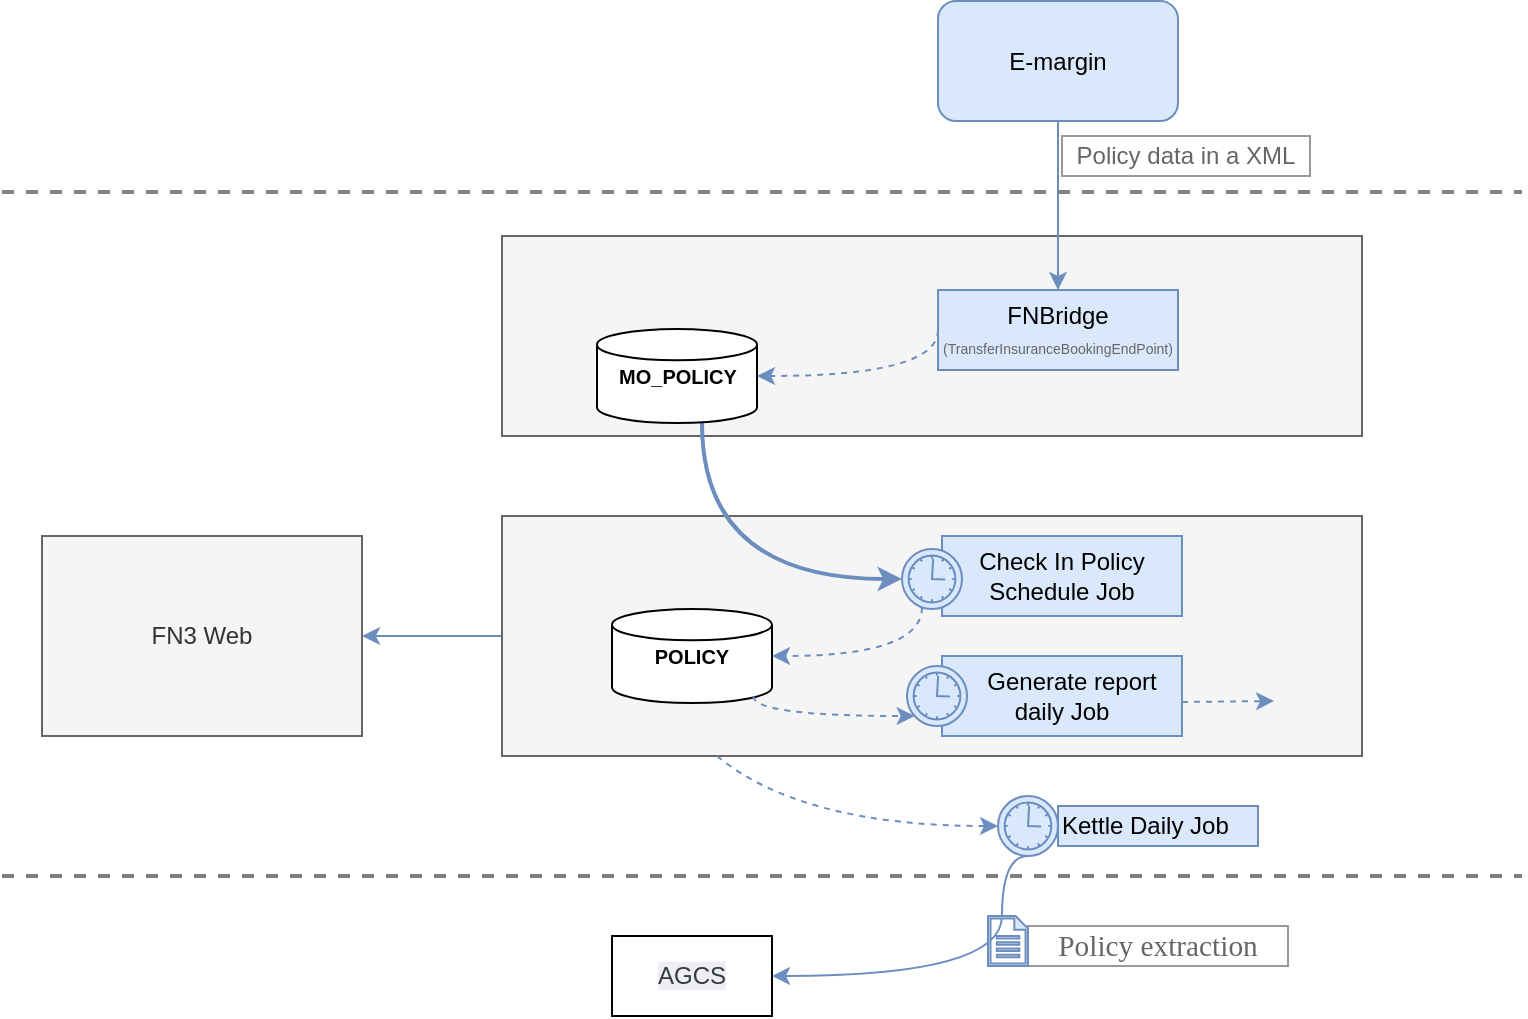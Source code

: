 <mxfile version="11.3.0" type="github" pages="1"><diagram id="NtpTBfgFcvfqQpoU66r8" name="Page-1"><mxGraphModel dx="1635" dy="1008" grid="1" gridSize="10" guides="1" tooltips="1" connect="1" arrows="1" fold="1" page="1" pageScale="1" pageWidth="850" pageHeight="1100" math="0" shadow="0"><root><mxCell id="0"/><mxCell id="1" parent="0"/><mxCell id="2WfdGl6VuEx7sWGfv-vh-99" value="&lt;span style=&quot;font-size: 11.0pt ; line-height: 115% ; font-family: &amp;#34;calibri&amp;#34; , &amp;#34;sans-serif&amp;#34;&quot;&gt;Policy extraction&lt;/span&gt;" style="rounded=0;whiteSpace=wrap;html=1;fontColor=#666666;strokeColor=#999999;" vertex="1" parent="1"><mxGeometry x="573" y="655" width="130" height="20" as="geometry"/></mxCell><mxCell id="2WfdGl6VuEx7sWGfv-vh-91" style="edgeStyle=orthogonalEdgeStyle;rounded=0;orthogonalLoop=1;jettySize=auto;html=1;fillColor=#dae8fc;strokeColor=#6c8ebf;" edge="1" parent="1" source="2WfdGl6VuEx7sWGfv-vh-2" target="2WfdGl6VuEx7sWGfv-vh-88"><mxGeometry relative="1" as="geometry"/></mxCell><mxCell id="2WfdGl6VuEx7sWGfv-vh-2" value="" style="rounded=0;whiteSpace=wrap;html=1;strokeColor=#666666;fillColor=#f5f5f5;fontColor=#333333;" vertex="1" parent="1"><mxGeometry x="310" y="450" width="430" height="120" as="geometry"/></mxCell><mxCell id="2WfdGl6VuEx7sWGfv-vh-3" value="" style="rounded=0;whiteSpace=wrap;html=1;strokeColor=#666666;fillColor=#f5f5f5;fontColor=#333333;" vertex="1" parent="1"><mxGeometry x="310" y="310" width="430" height="100" as="geometry"/></mxCell><mxCell id="2WfdGl6VuEx7sWGfv-vh-7" value="" style="endArrow=none;dashed=1;html=1;strokeColor=#808080;strokeWidth=2;" edge="1" parent="1"><mxGeometry width="50" height="50" relative="1" as="geometry"><mxPoint x="60" y="288" as="sourcePoint"/><mxPoint x="820" y="288" as="targetPoint"/></mxGeometry></mxCell><mxCell id="2WfdGl6VuEx7sWGfv-vh-8" value="" style="endArrow=none;dashed=1;html=1;strokeColor=#808080;strokeWidth=2;" edge="1" parent="1"><mxGeometry width="50" height="50" relative="1" as="geometry"><mxPoint x="60" y="630" as="sourcePoint"/><mxPoint x="820" y="630" as="targetPoint"/></mxGeometry></mxCell><mxCell id="2WfdGl6VuEx7sWGfv-vh-9" style="edgeStyle=orthogonalEdgeStyle;curved=1;rounded=0;orthogonalLoop=1;jettySize=auto;html=1;fillColor=#dae8fc;strokeColor=#6c8ebf;" edge="1" parent="1" source="2WfdGl6VuEx7sWGfv-vh-10" target="2WfdGl6VuEx7sWGfv-vh-14"><mxGeometry relative="1" as="geometry"/></mxCell><mxCell id="2WfdGl6VuEx7sWGfv-vh-10" value="E-margin" style="rounded=1;whiteSpace=wrap;html=1;fillColor=#dae8fc;strokeColor=#6c8ebf;" vertex="1" parent="1"><mxGeometry x="528" y="192.5" width="120" height="60" as="geometry"/></mxCell><mxCell id="2WfdGl6VuEx7sWGfv-vh-14" value="FNBridge&lt;br&gt;&lt;font style=&quot;font-size: 7px&quot; color=&quot;#666666&quot;&gt;(&lt;span&gt;TransferInsuranceBookingEndPoint&lt;/span&gt;&lt;span&gt;)&lt;/span&gt;&lt;/font&gt;&lt;br&gt;" style="rounded=0;whiteSpace=wrap;html=1;fillColor=#dae8fc;strokeColor=#6c8ebf;" vertex="1" parent="1"><mxGeometry x="528" y="337" width="120" height="40" as="geometry"/></mxCell><mxCell id="2WfdGl6VuEx7sWGfv-vh-18" value="Check In Policy Schedule Job" style="rounded=0;whiteSpace=wrap;html=1;fillColor=#dae8fc;strokeColor=#6c8ebf;" vertex="1" parent="1"><mxGeometry x="530" y="460" width="120" height="40" as="geometry"/></mxCell><mxCell id="2WfdGl6VuEx7sWGfv-vh-19" value="" style="shape=mxgraph.bpmn.shape;html=1;verticalLabelPosition=bottom;labelBackgroundColor=#ffffff;verticalAlign=top;align=center;perimeter=ellipsePerimeter;outlineConnect=0;outline=standard;symbol=timer;fillColor=#dae8fc;strokeColor=#6c8ebf;" vertex="1" parent="1"><mxGeometry x="510" y="466.5" width="30" height="30" as="geometry"/></mxCell><mxCell id="2WfdGl6VuEx7sWGfv-vh-20" style="edgeStyle=orthogonalEdgeStyle;curved=1;rounded=0;orthogonalLoop=1;jettySize=auto;html=1;fillColor=#dae8fc;strokeColor=#6c8ebf;entryX=0;entryY=0.5;entryDx=0;entryDy=0;strokeWidth=2;" edge="1" parent="1" source="2WfdGl6VuEx7sWGfv-vh-21" target="2WfdGl6VuEx7sWGfv-vh-19"><mxGeometry relative="1" as="geometry"><Array as="points"><mxPoint x="410" y="481"/></Array><mxPoint x="510" y="481" as="targetPoint"/></mxGeometry></mxCell><mxCell id="2WfdGl6VuEx7sWGfv-vh-21" value="MO_POLICY" style="strokeWidth=1;html=1;shape=mxgraph.flowchart.database;whiteSpace=wrap;fontSize=10;fontStyle=1" vertex="1" parent="1"><mxGeometry x="357.5" y="356.5" width="80" height="47" as="geometry"/></mxCell><mxCell id="2WfdGl6VuEx7sWGfv-vh-23" value="POLICY" style="strokeWidth=1;html=1;shape=mxgraph.flowchart.database;whiteSpace=wrap;fontSize=10;fontStyle=1" vertex="1" parent="1"><mxGeometry x="365" y="496.5" width="80" height="47" as="geometry"/></mxCell><mxCell id="2WfdGl6VuEx7sWGfv-vh-30" value="" style="endArrow=classic;html=1;entryX=1;entryY=0.5;entryDx=0;entryDy=0;entryPerimeter=0;exitX=0;exitY=0.5;exitDx=0;exitDy=0;edgeStyle=orthogonalEdgeStyle;curved=1;fillColor=#dae8fc;strokeColor=#6c8ebf;dashed=1;" edge="1" parent="1" source="2WfdGl6VuEx7sWGfv-vh-14" target="2WfdGl6VuEx7sWGfv-vh-21"><mxGeometry width="50" height="50" relative="1" as="geometry"><mxPoint x="520" y="300" as="sourcePoint"/><mxPoint x="500" y="340" as="targetPoint"/><Array as="points"><mxPoint x="528" y="380"/></Array></mxGeometry></mxCell><mxCell id="2WfdGl6VuEx7sWGfv-vh-32" value="" style="endArrow=classic;html=1;entryX=1;entryY=0.5;entryDx=0;entryDy=0;entryPerimeter=0;edgeStyle=orthogonalEdgeStyle;curved=1;fillColor=#dae8fc;strokeColor=#6c8ebf;dashed=1;" edge="1" parent="1" source="2WfdGl6VuEx7sWGfv-vh-19" target="2WfdGl6VuEx7sWGfv-vh-23"><mxGeometry width="50" height="50" relative="1" as="geometry"><mxPoint x="460" y="560" as="sourcePoint"/><mxPoint x="510" y="510" as="targetPoint"/><Array as="points"><mxPoint x="520" y="520"/></Array></mxGeometry></mxCell><mxCell id="2WfdGl6VuEx7sWGfv-vh-39" value="&amp;nbsp; &amp;nbsp;Generate report daily Job" style="rounded=0;whiteSpace=wrap;html=1;fillColor=#dae8fc;strokeColor=#6c8ebf;" vertex="1" parent="1"><mxGeometry x="530" y="520" width="120" height="40" as="geometry"/></mxCell><mxCell id="2WfdGl6VuEx7sWGfv-vh-40" value="" style="endArrow=classic;html=1;exitX=0.883;exitY=0.925;exitDx=0;exitDy=0;exitPerimeter=0;edgeStyle=orthogonalEdgeStyle;curved=1;dashed=1;fillColor=#dae8fc;strokeColor=#6c8ebf;" edge="1" parent="1" source="2WfdGl6VuEx7sWGfv-vh-23" target="2WfdGl6VuEx7sWGfv-vh-41"><mxGeometry width="50" height="50" relative="1" as="geometry"><mxPoint x="460" y="590" as="sourcePoint"/><mxPoint x="510" y="540" as="targetPoint"/><Array as="points"><mxPoint x="436" y="550"/></Array></mxGeometry></mxCell><mxCell id="2WfdGl6VuEx7sWGfv-vh-41" value="" style="shape=mxgraph.bpmn.shape;html=1;verticalLabelPosition=bottom;labelBackgroundColor=#ffffff;verticalAlign=top;align=center;perimeter=ellipsePerimeter;outlineConnect=0;outline=standard;symbol=timer;fillColor=#dae8fc;strokeColor=#6c8ebf;" vertex="1" parent="1"><mxGeometry x="512.5" y="525" width="30" height="30" as="geometry"/></mxCell><mxCell id="2WfdGl6VuEx7sWGfv-vh-43" value="" style="endArrow=classic;html=1;dashed=1;entryX=0;entryY=0.5;entryDx=0;entryDy=0;entryPerimeter=0;fillColor=#dae8fc;strokeColor=#6c8ebf;" edge="1" parent="1"><mxGeometry width="50" height="50" relative="1" as="geometry"><mxPoint x="650" y="543" as="sourcePoint"/><mxPoint x="696" y="542.5" as="targetPoint"/></mxGeometry></mxCell><mxCell id="2WfdGl6VuEx7sWGfv-vh-88" value="FN3 Web" style="rounded=0;whiteSpace=wrap;html=1;strokeColor=#666666;fillColor=#f5f5f5;fontColor=#333333;" vertex="1" parent="1"><mxGeometry x="80" y="460" width="160" height="100" as="geometry"/></mxCell><mxCell id="2WfdGl6VuEx7sWGfv-vh-92" value="Policy data in a XML" style="rounded=0;whiteSpace=wrap;html=1;fontColor=#666666;strokeColor=#999999;" vertex="1" parent="1"><mxGeometry x="590" y="260" width="124" height="20" as="geometry"/></mxCell><mxCell id="2WfdGl6VuEx7sWGfv-vh-93" value="&lt;span style=&quot;color: rgb(54 , 57 , 61) ; font-family: &amp;#34;arimo&amp;#34; , &amp;#34;tahoma&amp;#34; , , &amp;#34;nanumgothic&amp;#34; , , &amp;#34;맑은 고딕&amp;#34; , &amp;#34;malgun gothic&amp;#34; , &amp;#34;맑은 고딕&amp;#34; , , &amp;#34;dotum&amp;#34; , , sans-serif ; background-color: rgb(236 , 238 , 243)&quot;&gt;AGCS&lt;/span&gt;" style="rounded=0;whiteSpace=wrap;html=1;strokeWidth=1;" vertex="1" parent="1"><mxGeometry x="365" y="660" width="80" height="40" as="geometry"/></mxCell><mxCell id="2WfdGl6VuEx7sWGfv-vh-94" style="edgeStyle=orthogonalEdgeStyle;curved=1;rounded=0;orthogonalLoop=1;jettySize=auto;html=1;entryX=1;entryY=0.5;entryDx=0;entryDy=0;fillColor=#dae8fc;strokeColor=#6c8ebf;exitX=0.5;exitY=1;exitDx=0;exitDy=0;" edge="1" parent="1" source="2WfdGl6VuEx7sWGfv-vh-95" target="2WfdGl6VuEx7sWGfv-vh-93"><mxGeometry relative="1" as="geometry"><Array as="points"><mxPoint x="560" y="620"/><mxPoint x="560" y="680"/></Array></mxGeometry></mxCell><mxCell id="2WfdGl6VuEx7sWGfv-vh-95" value="" style="shape=mxgraph.bpmn.shape;html=1;verticalLabelPosition=bottom;labelBackgroundColor=#ffffff;verticalAlign=top;align=center;perimeter=ellipsePerimeter;outlineConnect=0;outline=standard;symbol=timer;fillColor=#dae8fc;strokeColor=#6c8ebf;" vertex="1" parent="1"><mxGeometry x="558" y="590" width="30" height="30" as="geometry"/></mxCell><mxCell id="2WfdGl6VuEx7sWGfv-vh-96" value="Kettle Daily Job" style="text;html=1;resizable=0;points=[];autosize=1;align=left;verticalAlign=top;spacingTop=-4;fillColor=#dae8fc;strokeColor=#6c8ebf;" vertex="1" parent="1"><mxGeometry x="588" y="595" width="100" height="20" as="geometry"/></mxCell><mxCell id="2WfdGl6VuEx7sWGfv-vh-97" value="" style="shadow=0;dashed=0;html=1;strokeColor=#6c8ebf;labelPosition=center;verticalLabelPosition=bottom;verticalAlign=top;align=center;shape=mxgraph.mscae.enterprise.document;fillColor=#dae8fc;" vertex="1" parent="1"><mxGeometry x="553" y="650" width="20" height="25" as="geometry"/></mxCell><mxCell id="2WfdGl6VuEx7sWGfv-vh-98" value="" style="endArrow=classic;html=1;fontColor=#666666;entryX=0;entryY=0.5;entryDx=0;entryDy=0;exitX=0.25;exitY=1;exitDx=0;exitDy=0;curved=1;fillColor=#dae8fc;strokeColor=#6c8ebf;dashed=1;" edge="1" parent="1" source="2WfdGl6VuEx7sWGfv-vh-2" target="2WfdGl6VuEx7sWGfv-vh-95"><mxGeometry width="50" height="50" relative="1" as="geometry"><mxPoint x="410" y="630" as="sourcePoint"/><mxPoint x="460" y="580" as="targetPoint"/><Array as="points"><mxPoint x="460" y="605"/></Array></mxGeometry></mxCell></root></mxGraphModel></diagram></mxfile>
